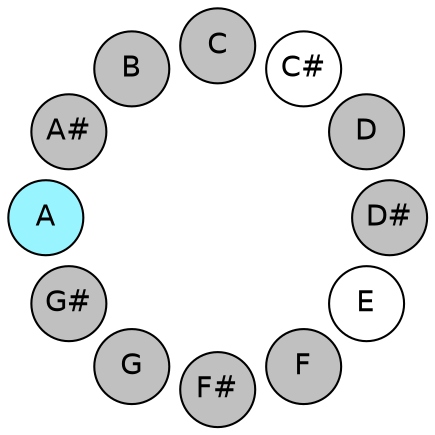 
graph {

layout = circo;
mindist = .1

node [shape = circle, fontname = Helvetica, margin = 0, style = filled]
edge [style=invis]

subgraph 1 {
	"E" -- "F" -- "F#" -- "G" -- "G#" -- "A" -- "A#" -- "B" -- "C" -- "C#" -- "D" -- "D#" -- "E"
}

"C" [fillcolor = gray];
"C#" [fillcolor = white];
"D" [fillcolor = gray];
"D#" [fillcolor = gray];
"E" [fillcolor = white];
"F" [fillcolor = gray];
"F#" [fillcolor = gray];
"G" [fillcolor = gray];
"G#" [fillcolor = gray];
"A" [fillcolor = cadetblue1];
"A#" [fillcolor = gray];
"B" [fillcolor = gray];
}
